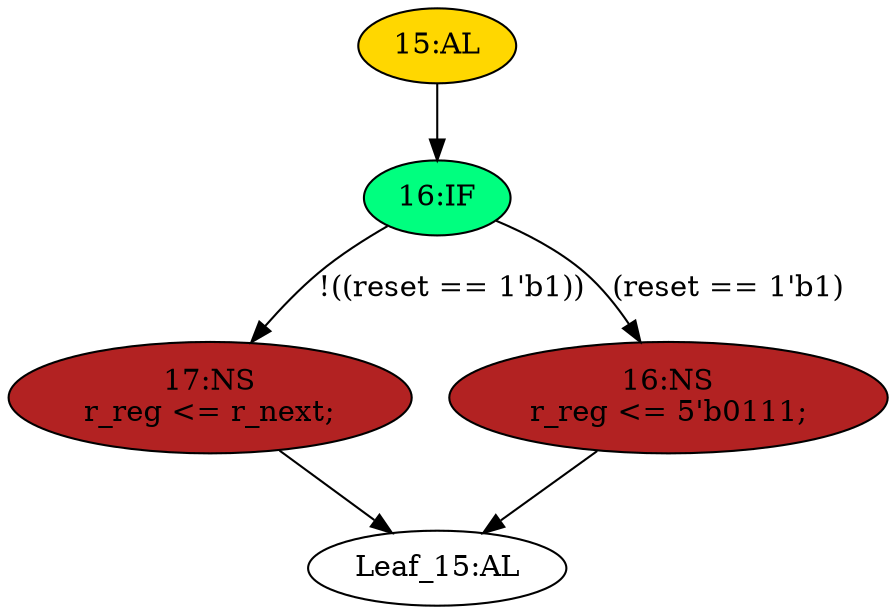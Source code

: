 strict digraph "" {
	node [label="\N"];
	"Leaf_15:AL"	[def_var="['r_reg']",
		label="Leaf_15:AL"];
	"16:IF"	[ast="<pyverilog.vparser.ast.IfStatement object at 0x7f1e5392d390>",
		fillcolor=springgreen,
		label="16:IF",
		statements="[]",
		style=filled,
		typ=IfStatement];
	"17:NS"	[ast="<pyverilog.vparser.ast.NonblockingSubstitution object at 0x7f1e5392d110>",
		fillcolor=firebrick,
		label="17:NS
r_reg <= r_next;",
		statements="[<pyverilog.vparser.ast.NonblockingSubstitution object at 0x7f1e5392d110>]",
		style=filled,
		typ=NonblockingSubstitution];
	"16:IF" -> "17:NS"	[cond="['reset']",
		label="!((reset == 1'b1))",
		lineno=16];
	"16:NS"	[ast="<pyverilog.vparser.ast.NonblockingSubstitution object at 0x7f1e5392d450>",
		fillcolor=firebrick,
		label="16:NS
r_reg <= 5'b0111;",
		statements="[<pyverilog.vparser.ast.NonblockingSubstitution object at 0x7f1e5392d450>]",
		style=filled,
		typ=NonblockingSubstitution];
	"16:IF" -> "16:NS"	[cond="['reset']",
		label="(reset == 1'b1)",
		lineno=16];
	"17:NS" -> "Leaf_15:AL"	[cond="[]",
		lineno=None];
	"15:AL"	[ast="<pyverilog.vparser.ast.Always object at 0x7f1e5392d650>",
		clk_sens=True,
		fillcolor=gold,
		label="15:AL",
		sens="['clk', 'reset']",
		statements="[]",
		style=filled,
		typ=Always,
		use_var="['reset', 'r_next']"];
	"15:AL" -> "16:IF"	[cond="[]",
		lineno=None];
	"16:NS" -> "Leaf_15:AL"	[cond="[]",
		lineno=None];
}
